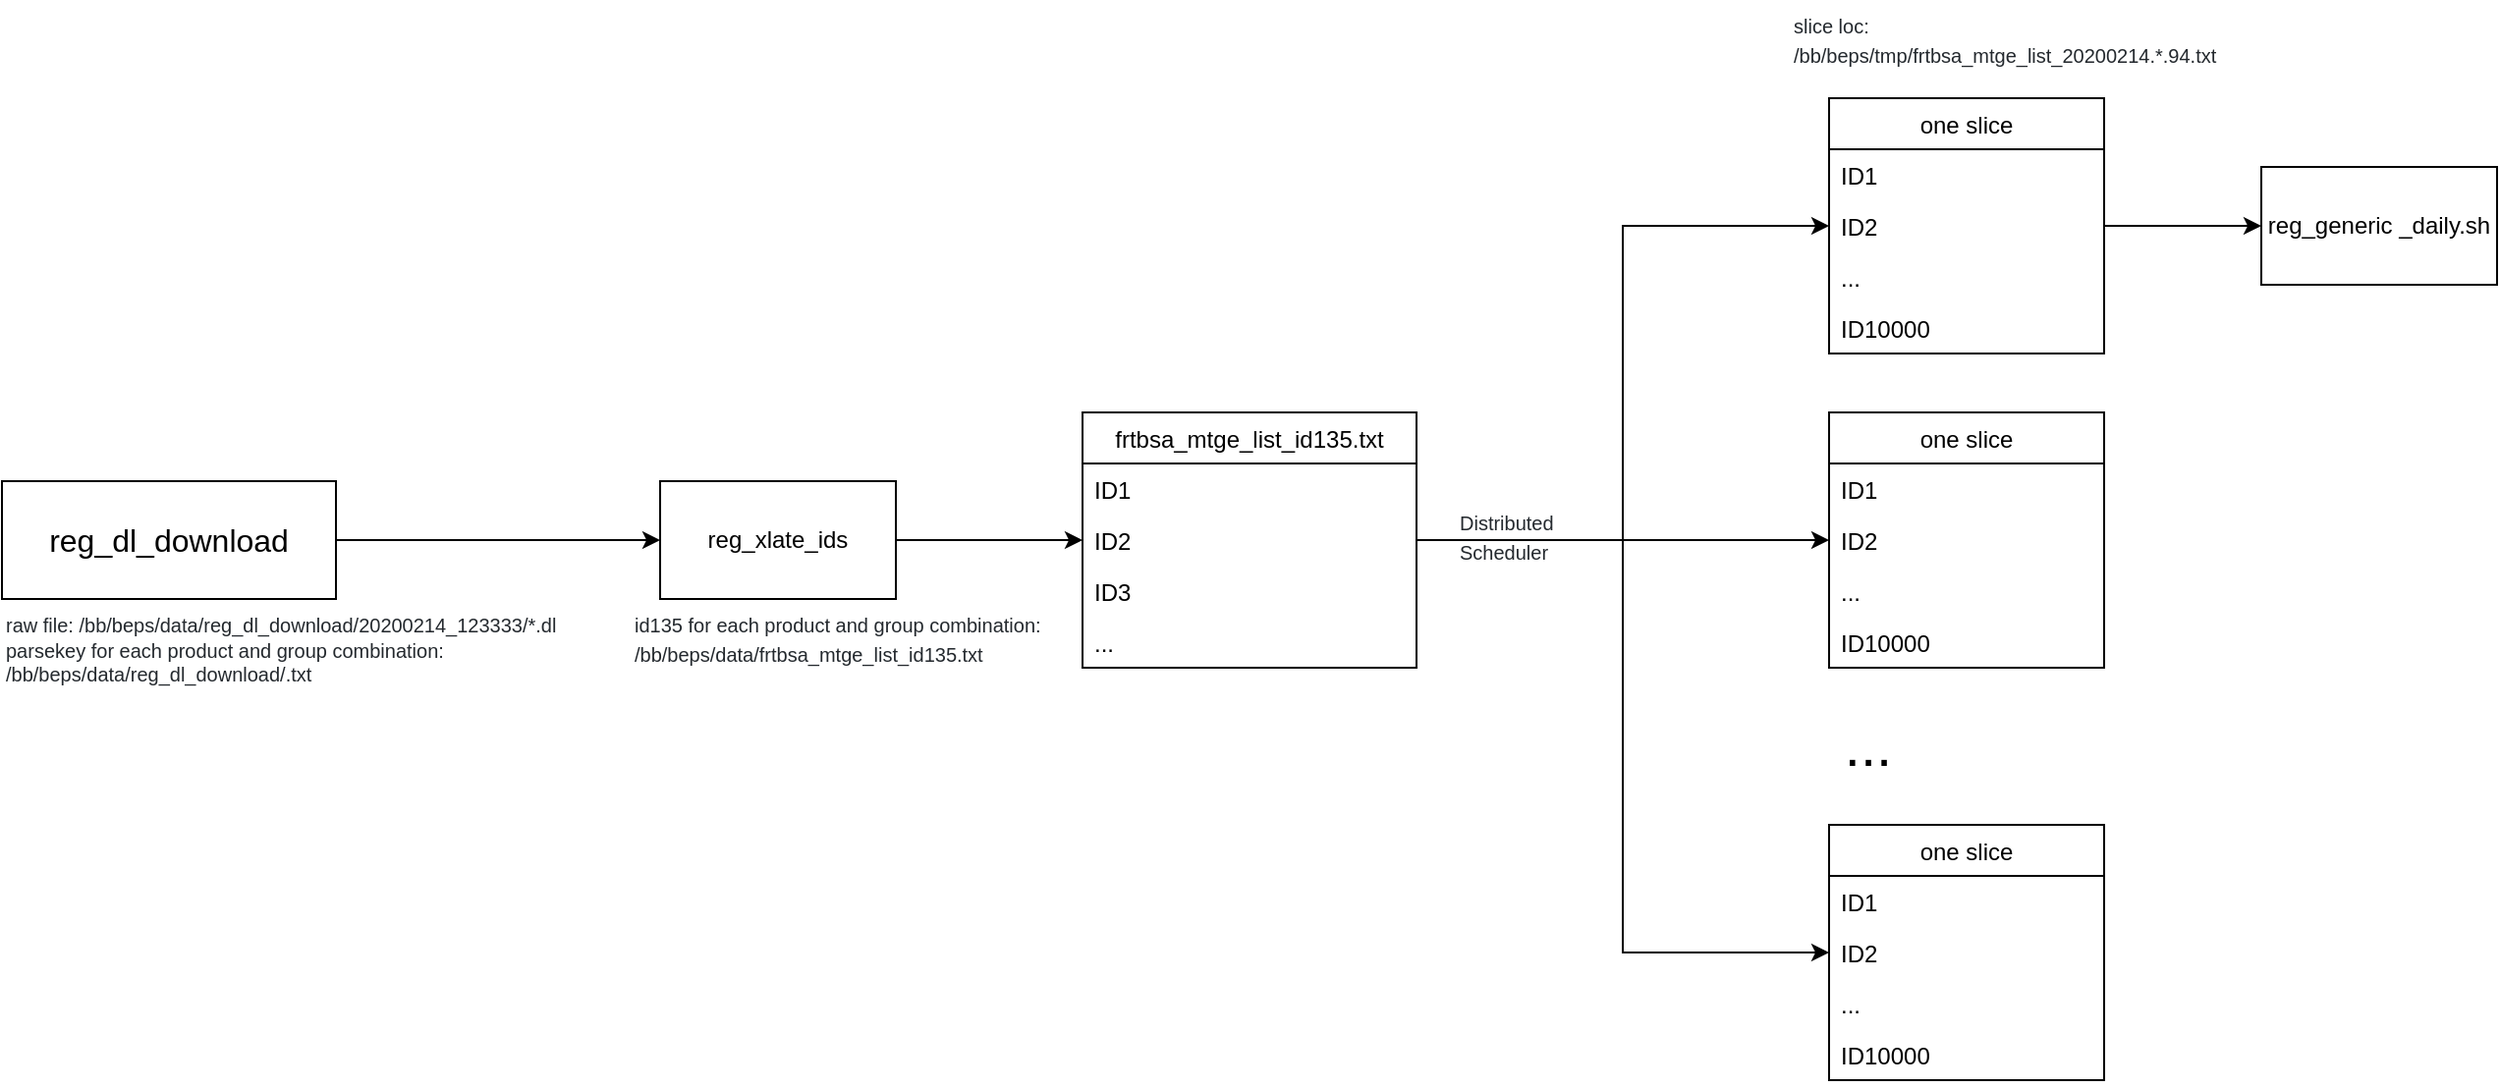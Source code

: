 <mxfile version="12.7.4" type="github">
  <diagram id="PJwpbGThgnPprq-mngd7" name="Page-1">
    <mxGraphModel dx="1186" dy="1912" grid="1" gridSize="10" guides="1" tooltips="1" connect="1" arrows="1" fold="1" page="1" pageScale="1" pageWidth="850" pageHeight="1100" math="0" shadow="0">
      <root>
        <mxCell id="0" />
        <mxCell id="1" parent="0" />
        <mxCell id="jx61BcsnFLqENg5qiGcR-5" style="edgeStyle=orthogonalEdgeStyle;rounded=0;orthogonalLoop=1;jettySize=auto;html=1;exitX=1;exitY=0.5;exitDx=0;exitDy=0;entryX=0;entryY=0.5;entryDx=0;entryDy=0;" edge="1" parent="1" source="jx61BcsnFLqENg5qiGcR-1" target="jx61BcsnFLqENg5qiGcR-3">
          <mxGeometry relative="1" as="geometry" />
        </mxCell>
        <mxCell id="jx61BcsnFLqENg5qiGcR-1" value="&lt;font style=&quot;font-size: 16px&quot;&gt;reg_dl_download&lt;/font&gt;" style="rounded=0;whiteSpace=wrap;html=1;" vertex="1" parent="1">
          <mxGeometry x="90" y="170" width="170" height="60" as="geometry" />
        </mxCell>
        <mxCell id="jx61BcsnFLqENg5qiGcR-2" value="&lt;span style=&quot;color: rgb(36 , 41 , 46) ; background-color: rgb(255 , 255 , 255) ; font-size: 10px&quot;&gt;&lt;font style=&quot;font-size: 10px&quot;&gt;raw file: /bb/beps/data/reg_dl_download/20200214_123333/*.dl&lt;br&gt;&lt;div&gt;&lt;span style=&quot;box-sizing: border-box ; font-family: , &amp;#34;blinkmacsystemfont&amp;#34; , &amp;#34;segoe ui&amp;#34; , &amp;#34;helvetica&amp;#34; , &amp;#34;arial&amp;#34; , sans-serif , &amp;#34;apple color emoji&amp;#34; , &amp;#34;segoe ui emoji&amp;#34; , &amp;#34;segoe ui symbol&amp;#34;&quot;&gt;parsekey for each product and group combination: /bb/beps/data/reg_dl_download/&lt;/span&gt;&lt;span style=&quot;font-family: , &amp;#34;blinkmacsystemfont&amp;#34; , &amp;#34;segoe ui&amp;#34; , &amp;#34;helvetica&amp;#34; , &amp;#34;arial&amp;#34; , sans-serif , &amp;#34;apple color emoji&amp;#34; , &amp;#34;segoe ui emoji&amp;#34; , &amp;#34;segoe ui symbol&amp;#34;&quot;&gt;.txt&lt;/span&gt;&lt;/div&gt;&lt;/font&gt;&lt;/span&gt;" style="text;html=1;strokeColor=none;fillColor=none;align=left;verticalAlign=middle;whiteSpace=wrap;rounded=0;" vertex="1" parent="1">
          <mxGeometry x="90" y="230" width="290" height="50" as="geometry" />
        </mxCell>
        <mxCell id="jx61BcsnFLqENg5qiGcR-17" style="edgeStyle=orthogonalEdgeStyle;rounded=0;orthogonalLoop=1;jettySize=auto;html=1;exitX=1;exitY=0.5;exitDx=0;exitDy=0;entryX=0;entryY=0.5;entryDx=0;entryDy=0;" edge="1" parent="1" source="jx61BcsnFLqENg5qiGcR-3" target="jx61BcsnFLqENg5qiGcR-11">
          <mxGeometry relative="1" as="geometry" />
        </mxCell>
        <mxCell id="jx61BcsnFLqENg5qiGcR-3" value="reg_xlate_ids" style="rounded=0;whiteSpace=wrap;html=1;" vertex="1" parent="1">
          <mxGeometry x="425" y="170" width="120" height="60" as="geometry" />
        </mxCell>
        <mxCell id="jx61BcsnFLqENg5qiGcR-4" value="&lt;font color=&quot;#24292e&quot; size=&quot;1&quot;&gt;&lt;span style=&quot;background-color: rgb(255 , 255 , 255)&quot;&gt;id135 for each product and group combination:&amp;nbsp;&lt;br&gt;/bb/beps/data/frtbsa_mtge_list_id135.txt&lt;br&gt;&lt;/span&gt;&lt;/font&gt;" style="text;html=1;strokeColor=none;fillColor=none;align=left;verticalAlign=middle;whiteSpace=wrap;rounded=0;" vertex="1" parent="1">
          <mxGeometry x="410" y="230" width="230" height="40" as="geometry" />
        </mxCell>
        <mxCell id="jx61BcsnFLqENg5qiGcR-9" value="frtbsa_mtge_list_id135.txt" style="swimlane;fontStyle=0;childLayout=stackLayout;horizontal=1;startSize=26;fillColor=none;horizontalStack=0;resizeParent=1;resizeParentMax=0;resizeLast=0;collapsible=1;marginBottom=0;" vertex="1" parent="1">
          <mxGeometry x="640" y="135" width="170" height="130" as="geometry" />
        </mxCell>
        <mxCell id="jx61BcsnFLqENg5qiGcR-10" value="ID1" style="text;strokeColor=none;fillColor=none;align=left;verticalAlign=top;spacingLeft=4;spacingRight=4;overflow=hidden;rotatable=0;points=[[0,0.5],[1,0.5]];portConstraint=eastwest;" vertex="1" parent="jx61BcsnFLqENg5qiGcR-9">
          <mxGeometry y="26" width="170" height="26" as="geometry" />
        </mxCell>
        <mxCell id="jx61BcsnFLqENg5qiGcR-11" value="ID2" style="text;strokeColor=none;fillColor=none;align=left;verticalAlign=top;spacingLeft=4;spacingRight=4;overflow=hidden;rotatable=0;points=[[0,0.5],[1,0.5]];portConstraint=eastwest;" vertex="1" parent="jx61BcsnFLqENg5qiGcR-9">
          <mxGeometry y="52" width="170" height="26" as="geometry" />
        </mxCell>
        <mxCell id="jx61BcsnFLqENg5qiGcR-15" value="ID3" style="text;strokeColor=none;fillColor=none;align=left;verticalAlign=top;spacingLeft=4;spacingRight=4;overflow=hidden;rotatable=0;points=[[0,0.5],[1,0.5]];portConstraint=eastwest;" vertex="1" parent="jx61BcsnFLqENg5qiGcR-9">
          <mxGeometry y="78" width="170" height="26" as="geometry" />
        </mxCell>
        <mxCell id="jx61BcsnFLqENg5qiGcR-16" value="..." style="text;strokeColor=none;fillColor=none;align=left;verticalAlign=top;spacingLeft=4;spacingRight=4;overflow=hidden;rotatable=0;points=[[0,0.5],[1,0.5]];portConstraint=eastwest;" vertex="1" parent="jx61BcsnFLqENg5qiGcR-9">
          <mxGeometry y="104" width="170" height="26" as="geometry" />
        </mxCell>
        <mxCell id="jx61BcsnFLqENg5qiGcR-19" value="one slice" style="swimlane;fontStyle=0;childLayout=stackLayout;horizontal=1;startSize=26;fillColor=none;horizontalStack=0;resizeParent=1;resizeParentMax=0;resizeLast=0;collapsible=1;marginBottom=0;" vertex="1" parent="1">
          <mxGeometry x="1020" y="-25" width="140" height="130" as="geometry" />
        </mxCell>
        <mxCell id="jx61BcsnFLqENg5qiGcR-20" value="ID1" style="text;strokeColor=none;fillColor=none;align=left;verticalAlign=top;spacingLeft=4;spacingRight=4;overflow=hidden;rotatable=0;points=[[0,0.5],[1,0.5]];portConstraint=eastwest;" vertex="1" parent="jx61BcsnFLqENg5qiGcR-19">
          <mxGeometry y="26" width="140" height="26" as="geometry" />
        </mxCell>
        <mxCell id="jx61BcsnFLqENg5qiGcR-21" value="ID2" style="text;strokeColor=none;fillColor=none;align=left;verticalAlign=top;spacingLeft=4;spacingRight=4;overflow=hidden;rotatable=0;points=[[0,0.5],[1,0.5]];portConstraint=eastwest;" vertex="1" parent="jx61BcsnFLqENg5qiGcR-19">
          <mxGeometry y="52" width="140" height="26" as="geometry" />
        </mxCell>
        <mxCell id="jx61BcsnFLqENg5qiGcR-22" value="..." style="text;strokeColor=none;fillColor=none;align=left;verticalAlign=top;spacingLeft=4;spacingRight=4;overflow=hidden;rotatable=0;points=[[0,0.5],[1,0.5]];portConstraint=eastwest;" vertex="1" parent="jx61BcsnFLqENg5qiGcR-19">
          <mxGeometry y="78" width="140" height="26" as="geometry" />
        </mxCell>
        <mxCell id="jx61BcsnFLqENg5qiGcR-23" value="ID10000" style="text;strokeColor=none;fillColor=none;align=left;verticalAlign=top;spacingLeft=4;spacingRight=4;overflow=hidden;rotatable=0;points=[[0,0.5],[1,0.5]];portConstraint=eastwest;" vertex="1" parent="jx61BcsnFLqENg5qiGcR-19">
          <mxGeometry y="104" width="140" height="26" as="geometry" />
        </mxCell>
        <mxCell id="jx61BcsnFLqENg5qiGcR-25" value="one slice" style="swimlane;fontStyle=0;childLayout=stackLayout;horizontal=1;startSize=26;fillColor=none;horizontalStack=0;resizeParent=1;resizeParentMax=0;resizeLast=0;collapsible=1;marginBottom=0;" vertex="1" parent="1">
          <mxGeometry x="1020" y="135" width="140" height="130" as="geometry" />
        </mxCell>
        <mxCell id="jx61BcsnFLqENg5qiGcR-26" value="ID1" style="text;strokeColor=none;fillColor=none;align=left;verticalAlign=top;spacingLeft=4;spacingRight=4;overflow=hidden;rotatable=0;points=[[0,0.5],[1,0.5]];portConstraint=eastwest;" vertex="1" parent="jx61BcsnFLqENg5qiGcR-25">
          <mxGeometry y="26" width="140" height="26" as="geometry" />
        </mxCell>
        <mxCell id="jx61BcsnFLqENg5qiGcR-27" value="ID2" style="text;strokeColor=none;fillColor=none;align=left;verticalAlign=top;spacingLeft=4;spacingRight=4;overflow=hidden;rotatable=0;points=[[0,0.5],[1,0.5]];portConstraint=eastwest;" vertex="1" parent="jx61BcsnFLqENg5qiGcR-25">
          <mxGeometry y="52" width="140" height="26" as="geometry" />
        </mxCell>
        <mxCell id="jx61BcsnFLqENg5qiGcR-28" value="..." style="text;strokeColor=none;fillColor=none;align=left;verticalAlign=top;spacingLeft=4;spacingRight=4;overflow=hidden;rotatable=0;points=[[0,0.5],[1,0.5]];portConstraint=eastwest;" vertex="1" parent="jx61BcsnFLqENg5qiGcR-25">
          <mxGeometry y="78" width="140" height="26" as="geometry" />
        </mxCell>
        <mxCell id="jx61BcsnFLqENg5qiGcR-29" value="ID10000" style="text;strokeColor=none;fillColor=none;align=left;verticalAlign=top;spacingLeft=4;spacingRight=4;overflow=hidden;rotatable=0;points=[[0,0.5],[1,0.5]];portConstraint=eastwest;" vertex="1" parent="jx61BcsnFLqENg5qiGcR-25">
          <mxGeometry y="104" width="140" height="26" as="geometry" />
        </mxCell>
        <mxCell id="jx61BcsnFLqENg5qiGcR-30" value="&lt;font style=&quot;font-size: 29px&quot;&gt;...&lt;/font&gt;" style="text;html=1;strokeColor=none;fillColor=none;align=center;verticalAlign=middle;whiteSpace=wrap;rounded=0;" vertex="1" parent="1">
          <mxGeometry x="1020" y="295" width="40" height="20" as="geometry" />
        </mxCell>
        <mxCell id="jx61BcsnFLqENg5qiGcR-31" value="one slice" style="swimlane;fontStyle=0;childLayout=stackLayout;horizontal=1;startSize=26;fillColor=none;horizontalStack=0;resizeParent=1;resizeParentMax=0;resizeLast=0;collapsible=1;marginBottom=0;" vertex="1" parent="1">
          <mxGeometry x="1020" y="345" width="140" height="130" as="geometry" />
        </mxCell>
        <mxCell id="jx61BcsnFLqENg5qiGcR-32" value="ID1" style="text;strokeColor=none;fillColor=none;align=left;verticalAlign=top;spacingLeft=4;spacingRight=4;overflow=hidden;rotatable=0;points=[[0,0.5],[1,0.5]];portConstraint=eastwest;" vertex="1" parent="jx61BcsnFLqENg5qiGcR-31">
          <mxGeometry y="26" width="140" height="26" as="geometry" />
        </mxCell>
        <mxCell id="jx61BcsnFLqENg5qiGcR-33" value="ID2" style="text;strokeColor=none;fillColor=none;align=left;verticalAlign=top;spacingLeft=4;spacingRight=4;overflow=hidden;rotatable=0;points=[[0,0.5],[1,0.5]];portConstraint=eastwest;" vertex="1" parent="jx61BcsnFLqENg5qiGcR-31">
          <mxGeometry y="52" width="140" height="26" as="geometry" />
        </mxCell>
        <mxCell id="jx61BcsnFLqENg5qiGcR-34" value="..." style="text;strokeColor=none;fillColor=none;align=left;verticalAlign=top;spacingLeft=4;spacingRight=4;overflow=hidden;rotatable=0;points=[[0,0.5],[1,0.5]];portConstraint=eastwest;" vertex="1" parent="jx61BcsnFLqENg5qiGcR-31">
          <mxGeometry y="78" width="140" height="26" as="geometry" />
        </mxCell>
        <mxCell id="jx61BcsnFLqENg5qiGcR-35" value="ID10000" style="text;strokeColor=none;fillColor=none;align=left;verticalAlign=top;spacingLeft=4;spacingRight=4;overflow=hidden;rotatable=0;points=[[0,0.5],[1,0.5]];portConstraint=eastwest;" vertex="1" parent="jx61BcsnFLqENg5qiGcR-31">
          <mxGeometry y="104" width="140" height="26" as="geometry" />
        </mxCell>
        <mxCell id="jx61BcsnFLqENg5qiGcR-36" value="&lt;font color=&quot;#24292e&quot; size=&quot;1&quot;&gt;&lt;span style=&quot;background-color: rgb(255 , 255 , 255)&quot;&gt;slice loc: /bb/beps/tmp/frtbsa_mtge_list_20200214.*.94.txt&lt;br&gt;&lt;/span&gt;&lt;/font&gt;" style="text;html=1;strokeColor=none;fillColor=none;align=left;verticalAlign=middle;whiteSpace=wrap;rounded=0;" vertex="1" parent="1">
          <mxGeometry x="1000" y="-75" width="220" height="40" as="geometry" />
        </mxCell>
        <mxCell id="jx61BcsnFLqENg5qiGcR-40" value="&lt;font color=&quot;#24292e&quot; size=&quot;1&quot;&gt;&lt;span style=&quot;background-color: rgb(255 , 255 , 255)&quot;&gt;Distributed Scheduler&lt;br&gt;&lt;/span&gt;&lt;/font&gt;" style="text;html=1;strokeColor=none;fillColor=none;align=left;verticalAlign=middle;whiteSpace=wrap;rounded=0;" vertex="1" parent="1">
          <mxGeometry x="830" y="185" width="50" height="25" as="geometry" />
        </mxCell>
        <mxCell id="jx61BcsnFLqENg5qiGcR-47" style="edgeStyle=orthogonalEdgeStyle;rounded=0;orthogonalLoop=1;jettySize=auto;html=1;exitX=1;exitY=0.5;exitDx=0;exitDy=0;" edge="1" parent="1" source="jx61BcsnFLqENg5qiGcR-11" target="jx61BcsnFLqENg5qiGcR-27">
          <mxGeometry relative="1" as="geometry" />
        </mxCell>
        <mxCell id="jx61BcsnFLqENg5qiGcR-48" style="edgeStyle=orthogonalEdgeStyle;rounded=0;orthogonalLoop=1;jettySize=auto;html=1;exitX=1;exitY=0.5;exitDx=0;exitDy=0;entryX=0;entryY=0.5;entryDx=0;entryDy=0;" edge="1" parent="1" source="jx61BcsnFLqENg5qiGcR-11" target="jx61BcsnFLqENg5qiGcR-21">
          <mxGeometry relative="1" as="geometry" />
        </mxCell>
        <mxCell id="jx61BcsnFLqENg5qiGcR-49" style="edgeStyle=orthogonalEdgeStyle;rounded=0;orthogonalLoop=1;jettySize=auto;html=1;exitX=1;exitY=0.5;exitDx=0;exitDy=0;entryX=0;entryY=0.5;entryDx=0;entryDy=0;" edge="1" parent="1" source="jx61BcsnFLqENg5qiGcR-11" target="jx61BcsnFLqENg5qiGcR-33">
          <mxGeometry relative="1" as="geometry" />
        </mxCell>
        <mxCell id="jx61BcsnFLqENg5qiGcR-50" value="reg_generic _daily.sh" style="rounded=0;whiteSpace=wrap;html=1;" vertex="1" parent="1">
          <mxGeometry x="1240" y="10" width="120" height="60" as="geometry" />
        </mxCell>
        <mxCell id="jx61BcsnFLqENg5qiGcR-51" style="edgeStyle=orthogonalEdgeStyle;rounded=0;orthogonalLoop=1;jettySize=auto;html=1;exitX=1;exitY=0.5;exitDx=0;exitDy=0;entryX=0;entryY=0.5;entryDx=0;entryDy=0;" edge="1" parent="1" source="jx61BcsnFLqENg5qiGcR-21" target="jx61BcsnFLqENg5qiGcR-50">
          <mxGeometry relative="1" as="geometry" />
        </mxCell>
      </root>
    </mxGraphModel>
  </diagram>
</mxfile>

